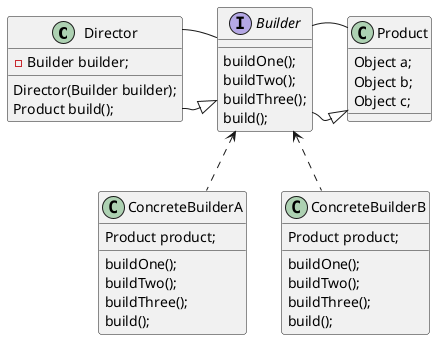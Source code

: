 @startuml

class Director{
    - Builder builder;
    Director(Builder builder);
    Product build();

}
interface Builder{
    buildOne();
    buildTwo();
    buildThree();
    build();
}
class Product{
    Object a;
    Object b;
    Object c;
}
class ConcreteBuilderA{
    Product product;
    buildOne();
    buildTwo();
    buildThree();
    build();
}
class ConcreteBuilderB{
    Product product;
    buildOne();
    buildTwo();
    buildThree();
    build();
}

Director --|> Builder
Builder --|> Product

Builder <.. ConcreteBuilderA
Builder <.. ConcreteBuilderB

Builder -left Director
Builder -right Product

@enduml